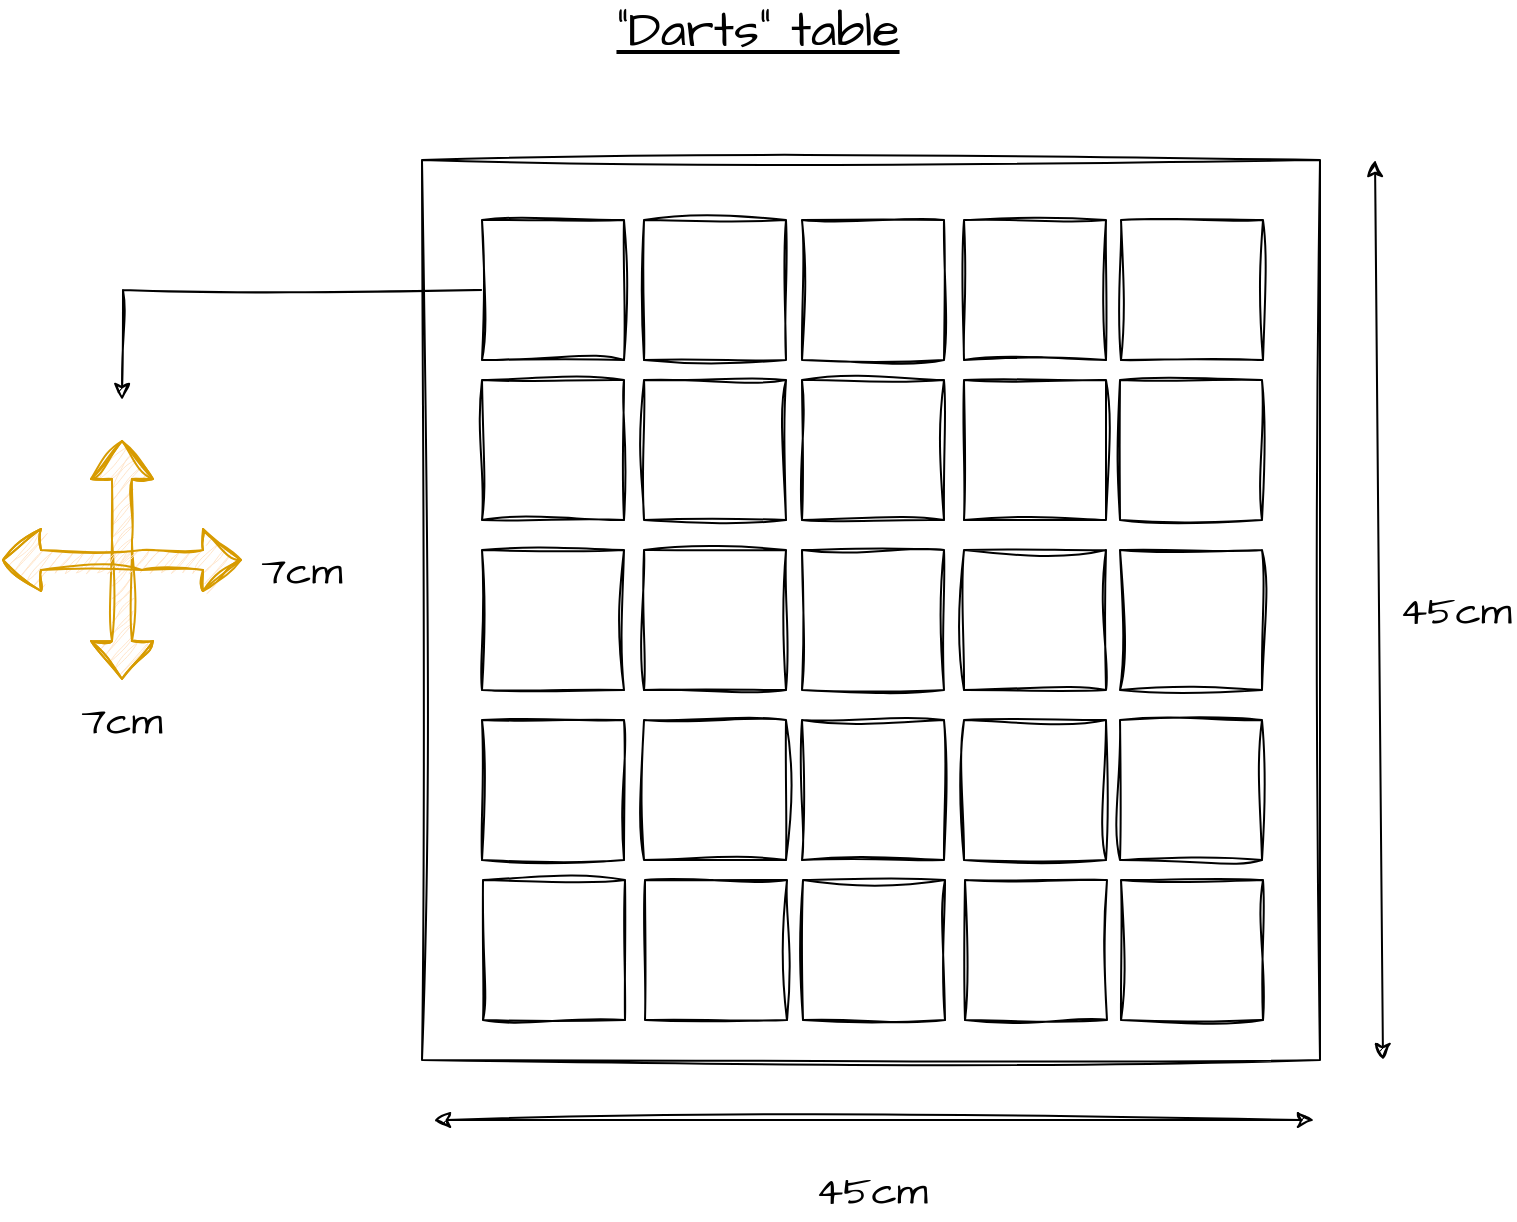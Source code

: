 <mxfile version="24.7.17">
  <diagram name="1 oldal" id="Wgfe1E7UytH1J7PJwxK5">
    <mxGraphModel dx="1434" dy="738" grid="1" gridSize="10" guides="1" tooltips="1" connect="1" arrows="1" fold="1" page="1" pageScale="1" pageWidth="827" pageHeight="1169" math="0" shadow="0">
      <root>
        <mxCell id="0" />
        <mxCell id="1" parent="0" />
        <mxCell id="GpU2DlyaqYJyZ3nNGcRe-4" value="" style="endArrow=classic;startArrow=classic;html=1;rounded=0;sketch=1;hachureGap=4;jiggle=2;curveFitting=1;fontFamily=Architects Daughter;fontSource=https%3A%2F%2Ffonts.googleapis.com%2Fcss%3Ffamily%3DArchitects%2BDaughter;" parent="1" edge="1">
          <mxGeometry width="50" height="50" relative="1" as="geometry">
            <mxPoint x="256" y="600" as="sourcePoint" />
            <mxPoint x="696" y="600" as="targetPoint" />
          </mxGeometry>
        </mxCell>
        <mxCell id="GpU2DlyaqYJyZ3nNGcRe-5" value="&lt;font style=&quot;font-size: 20px;&quot;&gt;45cm&lt;/font&gt;" style="text;html=1;align=center;verticalAlign=middle;whiteSpace=wrap;rounded=0;fontFamily=Architects Daughter;fontSource=https%3A%2F%2Ffonts.googleapis.com%2Fcss%3Ffamily%3DArchitects%2BDaughter;" parent="1" vertex="1">
          <mxGeometry x="444.5" y="620" width="60" height="30" as="geometry" />
        </mxCell>
        <mxCell id="GpU2DlyaqYJyZ3nNGcRe-6" value="" style="rounded=0;whiteSpace=wrap;html=1;sketch=1;hachureGap=4;jiggle=2;curveFitting=1;fontFamily=Architects Daughter;fontSource=https%3A%2F%2Ffonts.googleapis.com%2Fcss%3Ffamily%3DArchitects%2BDaughter;" parent="1" vertex="1">
          <mxGeometry x="250" y="120" width="449" height="450.03" as="geometry" />
        </mxCell>
        <mxCell id="GpU2DlyaqYJyZ3nNGcRe-68" style="edgeStyle=orthogonalEdgeStyle;rounded=0;sketch=1;hachureGap=4;jiggle=2;curveFitting=1;orthogonalLoop=1;jettySize=auto;html=1;fontFamily=Architects Daughter;fontSource=https%3A%2F%2Ffonts.googleapis.com%2Fcss%3Ffamily%3DArchitects%2BDaughter;" parent="1" source="GpU2DlyaqYJyZ3nNGcRe-8" edge="1">
          <mxGeometry relative="1" as="geometry">
            <mxPoint x="100" y="240" as="targetPoint" />
          </mxGeometry>
        </mxCell>
        <mxCell id="GpU2DlyaqYJyZ3nNGcRe-8" value="" style="rounded=0;whiteSpace=wrap;html=1;sketch=1;hachureGap=4;jiggle=2;curveFitting=1;fontFamily=Architects Daughter;fontSource=https%3A%2F%2Ffonts.googleapis.com%2Fcss%3Ffamily%3DArchitects%2BDaughter;" parent="1" vertex="1">
          <mxGeometry x="280" y="150.03" width="71" height="70" as="geometry" />
        </mxCell>
        <mxCell id="GpU2DlyaqYJyZ3nNGcRe-33" value="" style="endArrow=classic;startArrow=classic;html=1;rounded=0;sketch=1;hachureGap=4;jiggle=2;curveFitting=1;fontFamily=Architects Daughter;fontSource=https%3A%2F%2Ffonts.googleapis.com%2Fcss%3Ffamily%3DArchitects%2BDaughter;" parent="1" edge="1">
          <mxGeometry width="50" height="50" relative="1" as="geometry">
            <mxPoint x="726.5" y="120" as="sourcePoint" />
            <mxPoint x="730.5" y="570" as="targetPoint" />
          </mxGeometry>
        </mxCell>
        <mxCell id="GpU2DlyaqYJyZ3nNGcRe-34" value="&lt;font style=&quot;font-size: 20px;&quot;&gt;45cm&lt;/font&gt;" style="text;html=1;align=center;verticalAlign=middle;whiteSpace=wrap;rounded=0;fontFamily=Architects Daughter;fontSource=https%3A%2F%2Ffonts.googleapis.com%2Fcss%3Ffamily%3DArchitects%2BDaughter;" parent="1" vertex="1">
          <mxGeometry x="736.5" y="330.02" width="60" height="30" as="geometry" />
        </mxCell>
        <mxCell id="GpU2DlyaqYJyZ3nNGcRe-35" value="&lt;font size=&quot;1&quot; style=&quot;&quot;&gt;&lt;u style=&quot;font-size: 25px;&quot;&gt;&quot;Darts&quot; table&lt;/u&gt;&lt;/font&gt;" style="text;html=1;align=center;verticalAlign=middle;whiteSpace=wrap;rounded=0;fontFamily=Architects Daughter;fontSource=https%3A%2F%2Ffonts.googleapis.com%2Fcss%3Ffamily%3DArchitects%2BDaughter;" parent="1" vertex="1">
          <mxGeometry x="313" y="40" width="210" height="30" as="geometry" />
        </mxCell>
        <mxCell id="GpU2DlyaqYJyZ3nNGcRe-36" value="" style="rounded=0;whiteSpace=wrap;html=1;sketch=1;hachureGap=4;jiggle=2;curveFitting=1;fontFamily=Architects Daughter;fontSource=https%3A%2F%2Ffonts.googleapis.com%2Fcss%3Ffamily%3DArchitects%2BDaughter;" parent="1" vertex="1">
          <mxGeometry x="361" y="150.03" width="71" height="70" as="geometry" />
        </mxCell>
        <mxCell id="GpU2DlyaqYJyZ3nNGcRe-37" value="" style="rounded=0;whiteSpace=wrap;html=1;sketch=1;hachureGap=4;jiggle=2;curveFitting=1;fontFamily=Architects Daughter;fontSource=https%3A%2F%2Ffonts.googleapis.com%2Fcss%3Ffamily%3DArchitects%2BDaughter;" parent="1" vertex="1">
          <mxGeometry x="440" y="150.03" width="71" height="70" as="geometry" />
        </mxCell>
        <mxCell id="GpU2DlyaqYJyZ3nNGcRe-38" value="" style="rounded=0;whiteSpace=wrap;html=1;sketch=1;hachureGap=4;jiggle=2;curveFitting=1;fontFamily=Architects Daughter;fontSource=https%3A%2F%2Ffonts.googleapis.com%2Fcss%3Ffamily%3DArchitects%2BDaughter;" parent="1" vertex="1">
          <mxGeometry x="521" y="150.03" width="71" height="70" as="geometry" />
        </mxCell>
        <mxCell id="GpU2DlyaqYJyZ3nNGcRe-39" value="" style="rounded=0;whiteSpace=wrap;html=1;sketch=1;hachureGap=4;jiggle=2;curveFitting=1;fontFamily=Architects Daughter;fontSource=https%3A%2F%2Ffonts.googleapis.com%2Fcss%3Ffamily%3DArchitects%2BDaughter;" parent="1" vertex="1">
          <mxGeometry x="599.5" y="150.03" width="71" height="70" as="geometry" />
        </mxCell>
        <mxCell id="GpU2DlyaqYJyZ3nNGcRe-40" value="" style="rounded=0;whiteSpace=wrap;html=1;sketch=1;hachureGap=4;jiggle=2;curveFitting=1;fontFamily=Architects Daughter;fontSource=https%3A%2F%2Ffonts.googleapis.com%2Fcss%3Ffamily%3DArchitects%2BDaughter;" parent="1" vertex="1">
          <mxGeometry x="280" y="230.03" width="71" height="70" as="geometry" />
        </mxCell>
        <mxCell id="GpU2DlyaqYJyZ3nNGcRe-41" value="" style="rounded=0;whiteSpace=wrap;html=1;sketch=1;hachureGap=4;jiggle=2;curveFitting=1;fontFamily=Architects Daughter;fontSource=https%3A%2F%2Ffonts.googleapis.com%2Fcss%3Ffamily%3DArchitects%2BDaughter;" parent="1" vertex="1">
          <mxGeometry x="361" y="230.03" width="71" height="70" as="geometry" />
        </mxCell>
        <mxCell id="GpU2DlyaqYJyZ3nNGcRe-42" value="" style="rounded=0;whiteSpace=wrap;html=1;sketch=1;hachureGap=4;jiggle=2;curveFitting=1;fontFamily=Architects Daughter;fontSource=https%3A%2F%2Ffonts.googleapis.com%2Fcss%3Ffamily%3DArchitects%2BDaughter;" parent="1" vertex="1">
          <mxGeometry x="440" y="230.03" width="71" height="70" as="geometry" />
        </mxCell>
        <mxCell id="GpU2DlyaqYJyZ3nNGcRe-43" value="" style="rounded=0;whiteSpace=wrap;html=1;sketch=1;hachureGap=4;jiggle=2;curveFitting=1;fontFamily=Architects Daughter;fontSource=https%3A%2F%2Ffonts.googleapis.com%2Fcss%3Ffamily%3DArchitects%2BDaughter;" parent="1" vertex="1">
          <mxGeometry x="521" y="230.03" width="71" height="70" as="geometry" />
        </mxCell>
        <mxCell id="GpU2DlyaqYJyZ3nNGcRe-44" value="" style="rounded=0;whiteSpace=wrap;html=1;sketch=1;hachureGap=4;jiggle=2;curveFitting=1;fontFamily=Architects Daughter;fontSource=https%3A%2F%2Ffonts.googleapis.com%2Fcss%3Ffamily%3DArchitects%2BDaughter;" parent="1" vertex="1">
          <mxGeometry x="599" y="230.03" width="71" height="70" as="geometry" />
        </mxCell>
        <mxCell id="GpU2DlyaqYJyZ3nNGcRe-50" value="" style="rounded=0;whiteSpace=wrap;html=1;sketch=1;hachureGap=4;jiggle=2;curveFitting=1;fontFamily=Architects Daughter;fontSource=https%3A%2F%2Ffonts.googleapis.com%2Fcss%3Ffamily%3DArchitects%2BDaughter;" parent="1" vertex="1">
          <mxGeometry x="280" y="315.03" width="71" height="70" as="geometry" />
        </mxCell>
        <mxCell id="GpU2DlyaqYJyZ3nNGcRe-51" value="" style="rounded=0;whiteSpace=wrap;html=1;sketch=1;hachureGap=4;jiggle=2;curveFitting=1;fontFamily=Architects Daughter;fontSource=https%3A%2F%2Ffonts.googleapis.com%2Fcss%3Ffamily%3DArchitects%2BDaughter;" parent="1" vertex="1">
          <mxGeometry x="361" y="315.03" width="71" height="70" as="geometry" />
        </mxCell>
        <mxCell id="GpU2DlyaqYJyZ3nNGcRe-52" value="" style="rounded=0;whiteSpace=wrap;html=1;sketch=1;hachureGap=4;jiggle=2;curveFitting=1;fontFamily=Architects Daughter;fontSource=https%3A%2F%2Ffonts.googleapis.com%2Fcss%3Ffamily%3DArchitects%2BDaughter;" parent="1" vertex="1">
          <mxGeometry x="440" y="315.03" width="71" height="70" as="geometry" />
        </mxCell>
        <mxCell id="GpU2DlyaqYJyZ3nNGcRe-53" value="" style="rounded=0;whiteSpace=wrap;html=1;sketch=1;hachureGap=4;jiggle=2;curveFitting=1;fontFamily=Architects Daughter;fontSource=https%3A%2F%2Ffonts.googleapis.com%2Fcss%3Ffamily%3DArchitects%2BDaughter;" parent="1" vertex="1">
          <mxGeometry x="521" y="315.03" width="71" height="70" as="geometry" />
        </mxCell>
        <mxCell id="GpU2DlyaqYJyZ3nNGcRe-54" value="" style="rounded=0;whiteSpace=wrap;html=1;sketch=1;hachureGap=4;jiggle=2;curveFitting=1;fontFamily=Architects Daughter;fontSource=https%3A%2F%2Ffonts.googleapis.com%2Fcss%3Ffamily%3DArchitects%2BDaughter;" parent="1" vertex="1">
          <mxGeometry x="599" y="315.03" width="71" height="70" as="geometry" />
        </mxCell>
        <mxCell id="GpU2DlyaqYJyZ3nNGcRe-55" value="" style="rounded=0;whiteSpace=wrap;html=1;sketch=1;hachureGap=4;jiggle=2;curveFitting=1;fontFamily=Architects Daughter;fontSource=https%3A%2F%2Ffonts.googleapis.com%2Fcss%3Ffamily%3DArchitects%2BDaughter;" parent="1" vertex="1">
          <mxGeometry x="280" y="400.03" width="71" height="70" as="geometry" />
        </mxCell>
        <mxCell id="GpU2DlyaqYJyZ3nNGcRe-56" value="" style="rounded=0;whiteSpace=wrap;html=1;sketch=1;hachureGap=4;jiggle=2;curveFitting=1;fontFamily=Architects Daughter;fontSource=https%3A%2F%2Ffonts.googleapis.com%2Fcss%3Ffamily%3DArchitects%2BDaughter;" parent="1" vertex="1">
          <mxGeometry x="361" y="400.03" width="71" height="70" as="geometry" />
        </mxCell>
        <mxCell id="GpU2DlyaqYJyZ3nNGcRe-57" value="" style="rounded=0;whiteSpace=wrap;html=1;sketch=1;hachureGap=4;jiggle=2;curveFitting=1;fontFamily=Architects Daughter;fontSource=https%3A%2F%2Ffonts.googleapis.com%2Fcss%3Ffamily%3DArchitects%2BDaughter;" parent="1" vertex="1">
          <mxGeometry x="440" y="400.03" width="71" height="70" as="geometry" />
        </mxCell>
        <mxCell id="GpU2DlyaqYJyZ3nNGcRe-58" value="" style="rounded=0;whiteSpace=wrap;html=1;sketch=1;hachureGap=4;jiggle=2;curveFitting=1;fontFamily=Architects Daughter;fontSource=https%3A%2F%2Ffonts.googleapis.com%2Fcss%3Ffamily%3DArchitects%2BDaughter;" parent="1" vertex="1">
          <mxGeometry x="521" y="400.03" width="71" height="70" as="geometry" />
        </mxCell>
        <mxCell id="GpU2DlyaqYJyZ3nNGcRe-59" value="" style="rounded=0;whiteSpace=wrap;html=1;sketch=1;hachureGap=4;jiggle=2;curveFitting=1;fontFamily=Architects Daughter;fontSource=https%3A%2F%2Ffonts.googleapis.com%2Fcss%3Ffamily%3DArchitects%2BDaughter;" parent="1" vertex="1">
          <mxGeometry x="599" y="400.03" width="71" height="70" as="geometry" />
        </mxCell>
        <mxCell id="GpU2DlyaqYJyZ3nNGcRe-60" value="" style="rounded=0;whiteSpace=wrap;html=1;sketch=1;hachureGap=4;jiggle=2;curveFitting=1;fontFamily=Architects Daughter;fontSource=https%3A%2F%2Ffonts.googleapis.com%2Fcss%3Ffamily%3DArchitects%2BDaughter;" parent="1" vertex="1">
          <mxGeometry x="280.5" y="480.03" width="71" height="70" as="geometry" />
        </mxCell>
        <mxCell id="GpU2DlyaqYJyZ3nNGcRe-61" value="" style="rounded=0;whiteSpace=wrap;html=1;sketch=1;hachureGap=4;jiggle=2;curveFitting=1;fontFamily=Architects Daughter;fontSource=https%3A%2F%2Ffonts.googleapis.com%2Fcss%3Ffamily%3DArchitects%2BDaughter;" parent="1" vertex="1">
          <mxGeometry x="361.5" y="480.03" width="71" height="70" as="geometry" />
        </mxCell>
        <mxCell id="GpU2DlyaqYJyZ3nNGcRe-62" value="" style="rounded=0;whiteSpace=wrap;html=1;sketch=1;hachureGap=4;jiggle=2;curveFitting=1;fontFamily=Architects Daughter;fontSource=https%3A%2F%2Ffonts.googleapis.com%2Fcss%3Ffamily%3DArchitects%2BDaughter;" parent="1" vertex="1">
          <mxGeometry x="440.5" y="480.03" width="71" height="70" as="geometry" />
        </mxCell>
        <mxCell id="GpU2DlyaqYJyZ3nNGcRe-63" value="" style="rounded=0;whiteSpace=wrap;html=1;sketch=1;hachureGap=4;jiggle=2;curveFitting=1;fontFamily=Architects Daughter;fontSource=https%3A%2F%2Ffonts.googleapis.com%2Fcss%3Ffamily%3DArchitects%2BDaughter;" parent="1" vertex="1">
          <mxGeometry x="521.5" y="480.03" width="71" height="70" as="geometry" />
        </mxCell>
        <mxCell id="GpU2DlyaqYJyZ3nNGcRe-64" value="" style="rounded=0;whiteSpace=wrap;html=1;sketch=1;hachureGap=4;jiggle=2;curveFitting=1;fontFamily=Architects Daughter;fontSource=https%3A%2F%2Ffonts.googleapis.com%2Fcss%3Ffamily%3DArchitects%2BDaughter;" parent="1" vertex="1">
          <mxGeometry x="599.5" y="480.03" width="71" height="70" as="geometry" />
        </mxCell>
        <mxCell id="GpU2DlyaqYJyZ3nNGcRe-67" value="" style="shape=flexArrow;endArrow=classic;startArrow=classic;html=1;rounded=0;sketch=1;hachureGap=4;jiggle=2;curveFitting=1;fontFamily=Architects Daughter;fontSource=https%3A%2F%2Ffonts.googleapis.com%2Fcss%3Ffamily%3DArchitects%2BDaughter;fillColor=#ffe6cc;strokeColor=#d79b00;" parent="1" edge="1">
          <mxGeometry width="100" height="100" relative="1" as="geometry">
            <mxPoint x="100" y="380" as="sourcePoint" />
            <mxPoint x="100" y="260" as="targetPoint" />
            <Array as="points">
              <mxPoint x="100" y="310" />
            </Array>
          </mxGeometry>
        </mxCell>
        <mxCell id="GpU2DlyaqYJyZ3nNGcRe-79" value="" style="shape=flexArrow;endArrow=classic;startArrow=classic;html=1;rounded=0;sketch=1;hachureGap=4;jiggle=2;curveFitting=1;fontFamily=Architects Daughter;fontSource=https%3A%2F%2Ffonts.googleapis.com%2Fcss%3Ffamily%3DArchitects%2BDaughter;fillColor=#ffe6cc;strokeColor=#d79b00;" parent="1" edge="1">
          <mxGeometry width="100" height="100" relative="1" as="geometry">
            <mxPoint x="40" y="320" as="sourcePoint" />
            <mxPoint x="160" y="320" as="targetPoint" />
            <Array as="points">
              <mxPoint x="110" y="320" />
            </Array>
          </mxGeometry>
        </mxCell>
        <mxCell id="GpU2DlyaqYJyZ3nNGcRe-80" value="&lt;font style=&quot;font-size: 20px;&quot;&gt;7cm&lt;/font&gt;" style="text;html=1;align=center;verticalAlign=middle;whiteSpace=wrap;rounded=0;fontFamily=Architects Daughter;fontSource=https%3A%2F%2Ffonts.googleapis.com%2Fcss%3Ffamily%3DArchitects%2BDaughter;" parent="1" vertex="1">
          <mxGeometry x="70" y="385.03" width="60" height="30" as="geometry" />
        </mxCell>
        <mxCell id="GpU2DlyaqYJyZ3nNGcRe-82" value="&lt;font style=&quot;font-size: 20px;&quot;&gt;7cm&lt;/font&gt;" style="text;html=1;align=center;verticalAlign=middle;whiteSpace=wrap;rounded=0;fontFamily=Architects Daughter;fontSource=https%3A%2F%2Ffonts.googleapis.com%2Fcss%3Ffamily%3DArchitects%2BDaughter;" parent="1" vertex="1">
          <mxGeometry x="160" y="310" width="60" height="30" as="geometry" />
        </mxCell>
      </root>
    </mxGraphModel>
  </diagram>
</mxfile>
